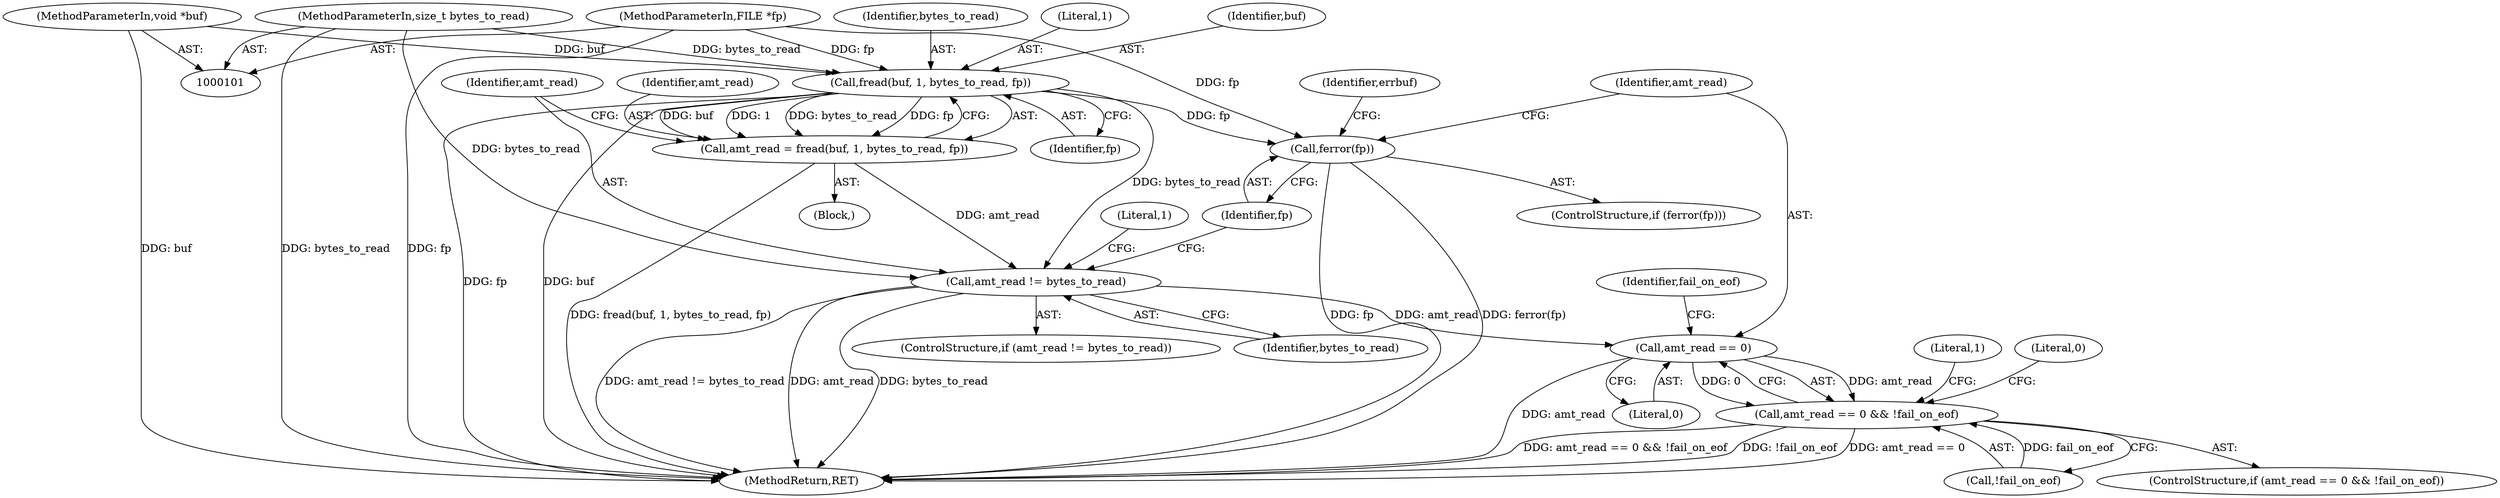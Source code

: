digraph "0_libpcap_87d6bef033062f969e70fa40c43dfd945d5a20ab_0@API" {
"1000111" [label="(Call,fread(buf, 1, bytes_to_read, fp))"];
"1000103" [label="(MethodParameterIn,void *buf)"];
"1000104" [label="(MethodParameterIn,size_t bytes_to_read)"];
"1000102" [label="(MethodParameterIn,FILE *fp)"];
"1000109" [label="(Call,amt_read = fread(buf, 1, bytes_to_read, fp))"];
"1000117" [label="(Call,amt_read != bytes_to_read)"];
"1000134" [label="(Call,amt_read == 0)"];
"1000133" [label="(Call,amt_read == 0 && !fail_on_eof)"];
"1000122" [label="(Call,ferror(fp))"];
"1000116" [label="(ControlStructure,if (amt_read != bytes_to_read))"];
"1000109" [label="(Call,amt_read = fread(buf, 1, bytes_to_read, fp))"];
"1000111" [label="(Call,fread(buf, 1, bytes_to_read, fp))"];
"1000117" [label="(Call,amt_read != bytes_to_read)"];
"1000102" [label="(MethodParameterIn,FILE *fp)"];
"1000138" [label="(Identifier,fail_on_eof)"];
"1000145" [label="(Literal,1)"];
"1000114" [label="(Identifier,bytes_to_read)"];
"1000136" [label="(Literal,0)"];
"1000115" [label="(Identifier,fp)"];
"1000110" [label="(Identifier,amt_read)"];
"1000119" [label="(Identifier,bytes_to_read)"];
"1000133" [label="(Call,amt_read == 0 && !fail_on_eof)"];
"1000113" [label="(Literal,1)"];
"1000118" [label="(Identifier,amt_read)"];
"1000135" [label="(Identifier,amt_read)"];
"1000123" [label="(Identifier,fp)"];
"1000137" [label="(Call,!fail_on_eof)"];
"1000112" [label="(Identifier,buf)"];
"1000107" [label="(Block,)"];
"1000134" [label="(Call,amt_read == 0)"];
"1000121" [label="(ControlStructure,if (ferror(fp)))"];
"1000122" [label="(Call,ferror(fp))"];
"1000103" [label="(MethodParameterIn,void *buf)"];
"1000143" [label="(Literal,1)"];
"1000146" [label="(MethodReturn,RET)"];
"1000104" [label="(MethodParameterIn,size_t bytes_to_read)"];
"1000132" [label="(ControlStructure,if (amt_read == 0 && !fail_on_eof))"];
"1000126" [label="(Identifier,errbuf)"];
"1000140" [label="(Literal,0)"];
"1000111" -> "1000109"  [label="AST: "];
"1000111" -> "1000115"  [label="CFG: "];
"1000112" -> "1000111"  [label="AST: "];
"1000113" -> "1000111"  [label="AST: "];
"1000114" -> "1000111"  [label="AST: "];
"1000115" -> "1000111"  [label="AST: "];
"1000109" -> "1000111"  [label="CFG: "];
"1000111" -> "1000146"  [label="DDG: fp"];
"1000111" -> "1000146"  [label="DDG: buf"];
"1000111" -> "1000109"  [label="DDG: buf"];
"1000111" -> "1000109"  [label="DDG: 1"];
"1000111" -> "1000109"  [label="DDG: bytes_to_read"];
"1000111" -> "1000109"  [label="DDG: fp"];
"1000103" -> "1000111"  [label="DDG: buf"];
"1000104" -> "1000111"  [label="DDG: bytes_to_read"];
"1000102" -> "1000111"  [label="DDG: fp"];
"1000111" -> "1000117"  [label="DDG: bytes_to_read"];
"1000111" -> "1000122"  [label="DDG: fp"];
"1000103" -> "1000101"  [label="AST: "];
"1000103" -> "1000146"  [label="DDG: buf"];
"1000104" -> "1000101"  [label="AST: "];
"1000104" -> "1000146"  [label="DDG: bytes_to_read"];
"1000104" -> "1000117"  [label="DDG: bytes_to_read"];
"1000102" -> "1000101"  [label="AST: "];
"1000102" -> "1000146"  [label="DDG: fp"];
"1000102" -> "1000122"  [label="DDG: fp"];
"1000109" -> "1000107"  [label="AST: "];
"1000110" -> "1000109"  [label="AST: "];
"1000118" -> "1000109"  [label="CFG: "];
"1000109" -> "1000146"  [label="DDG: fread(buf, 1, bytes_to_read, fp)"];
"1000109" -> "1000117"  [label="DDG: amt_read"];
"1000117" -> "1000116"  [label="AST: "];
"1000117" -> "1000119"  [label="CFG: "];
"1000118" -> "1000117"  [label="AST: "];
"1000119" -> "1000117"  [label="AST: "];
"1000123" -> "1000117"  [label="CFG: "];
"1000145" -> "1000117"  [label="CFG: "];
"1000117" -> "1000146"  [label="DDG: amt_read != bytes_to_read"];
"1000117" -> "1000146"  [label="DDG: amt_read"];
"1000117" -> "1000146"  [label="DDG: bytes_to_read"];
"1000117" -> "1000134"  [label="DDG: amt_read"];
"1000134" -> "1000133"  [label="AST: "];
"1000134" -> "1000136"  [label="CFG: "];
"1000135" -> "1000134"  [label="AST: "];
"1000136" -> "1000134"  [label="AST: "];
"1000138" -> "1000134"  [label="CFG: "];
"1000133" -> "1000134"  [label="CFG: "];
"1000134" -> "1000146"  [label="DDG: amt_read"];
"1000134" -> "1000133"  [label="DDG: amt_read"];
"1000134" -> "1000133"  [label="DDG: 0"];
"1000133" -> "1000132"  [label="AST: "];
"1000133" -> "1000137"  [label="CFG: "];
"1000137" -> "1000133"  [label="AST: "];
"1000140" -> "1000133"  [label="CFG: "];
"1000143" -> "1000133"  [label="CFG: "];
"1000133" -> "1000146"  [label="DDG: amt_read == 0"];
"1000133" -> "1000146"  [label="DDG: amt_read == 0 && !fail_on_eof"];
"1000133" -> "1000146"  [label="DDG: !fail_on_eof"];
"1000137" -> "1000133"  [label="DDG: fail_on_eof"];
"1000122" -> "1000121"  [label="AST: "];
"1000122" -> "1000123"  [label="CFG: "];
"1000123" -> "1000122"  [label="AST: "];
"1000126" -> "1000122"  [label="CFG: "];
"1000135" -> "1000122"  [label="CFG: "];
"1000122" -> "1000146"  [label="DDG: fp"];
"1000122" -> "1000146"  [label="DDG: ferror(fp)"];
}
